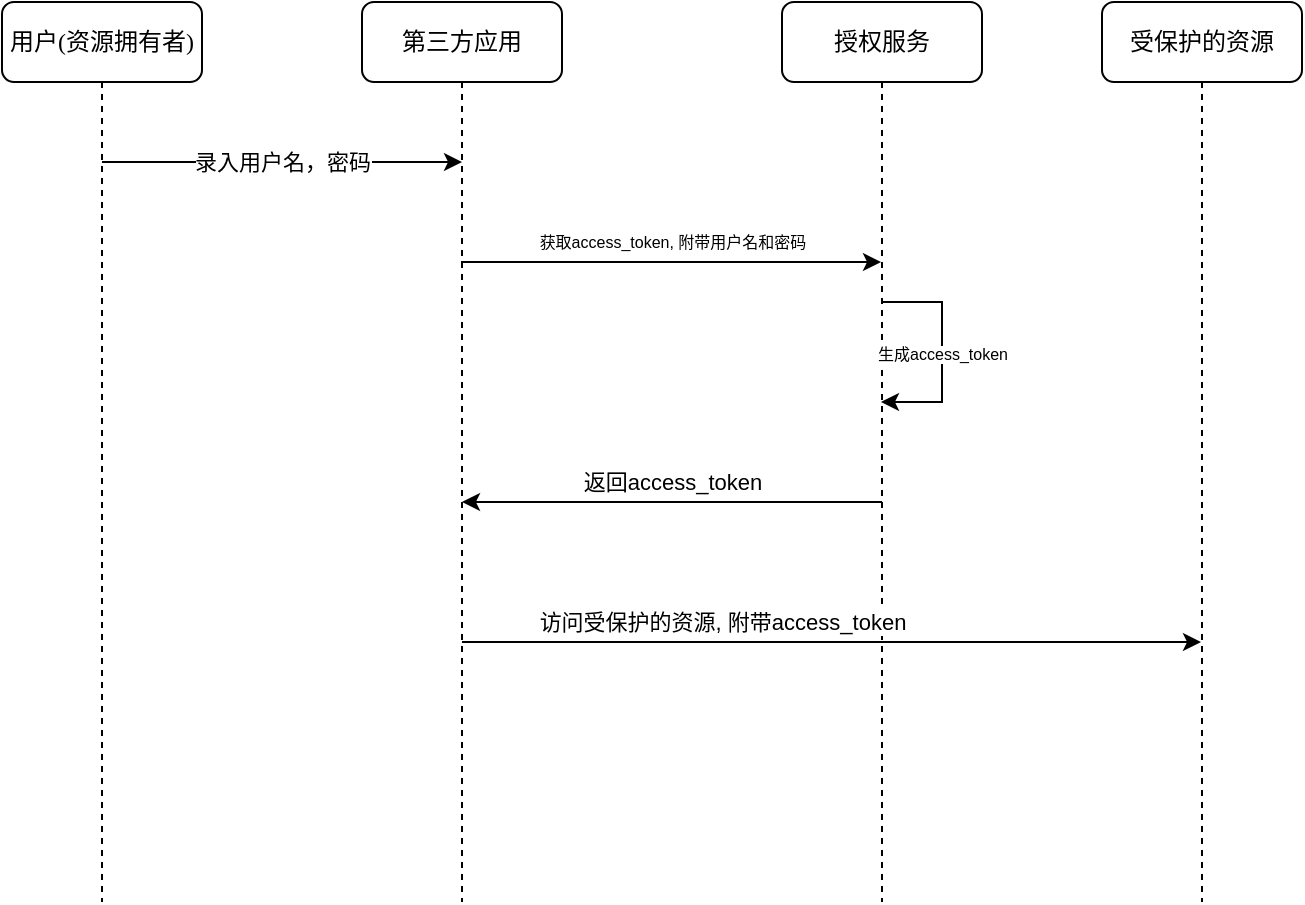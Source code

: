 <mxfile version="13.7.9" type="github"><diagram name="Page-1" id="13e1069c-82ec-6db2-03f1-153e76fe0fe0"><mxGraphModel dx="1426" dy="754" grid="1" gridSize="10" guides="1" tooltips="1" connect="1" arrows="1" fold="1" page="1" pageScale="1" pageWidth="1100" pageHeight="850" background="#ffffff" math="0" shadow="0"><root><mxCell id="0"/><mxCell id="1" parent="0"/><mxCell id="7baba1c4bc27f4b0-4" value="第三方应用" style="shape=umlLifeline;perimeter=lifelinePerimeter;whiteSpace=wrap;html=1;container=1;collapsible=0;recursiveResize=0;outlineConnect=0;rounded=1;shadow=0;comic=0;labelBackgroundColor=none;strokeWidth=1;fontFamily=Verdana;fontSize=12;align=center;" parent="1" vertex="1"><mxGeometry x="540" y="80" width="100" height="450" as="geometry"/></mxCell><mxCell id="7baba1c4bc27f4b0-5" value="授权服务" style="shape=umlLifeline;perimeter=lifelinePerimeter;whiteSpace=wrap;html=1;container=1;collapsible=0;recursiveResize=0;outlineConnect=0;rounded=1;shadow=0;comic=0;labelBackgroundColor=none;strokeWidth=1;fontFamily=Verdana;fontSize=12;align=center;" parent="1" vertex="1"><mxGeometry x="750" y="80" width="100" height="450" as="geometry"/></mxCell><mxCell id="7baba1c4bc27f4b0-6" value="受保护的资源" style="shape=umlLifeline;perimeter=lifelinePerimeter;whiteSpace=wrap;html=1;container=1;collapsible=0;recursiveResize=0;outlineConnect=0;rounded=1;shadow=0;comic=0;labelBackgroundColor=none;strokeWidth=1;fontFamily=Verdana;fontSize=12;align=center;" parent="1" vertex="1"><mxGeometry x="910" y="80" width="100" height="450" as="geometry"/></mxCell><mxCell id="NOv6J3tEDBiC9klWozkx-20" value="" style="edgeStyle=orthogonalEdgeStyle;rounded=0;orthogonalLoop=1;jettySize=auto;html=1;" parent="1" target="7baba1c4bc27f4b0-6" edge="1"><mxGeometry relative="1" as="geometry"><mxPoint x="590" y="400" as="sourcePoint"/><mxPoint x="930" y="400" as="targetPoint"/><Array as="points"><mxPoint x="870" y="400"/><mxPoint x="870" y="400"/></Array></mxGeometry></mxCell><mxCell id="NOv6J3tEDBiC9klWozkx-21" value="访问受保护的资源, 附带access_token" style="edgeLabel;html=1;align=center;verticalAlign=middle;resizable=0;points=[];" parent="NOv6J3tEDBiC9klWozkx-20" vertex="1" connectable="0"><mxGeometry x="-0.102" y="1" relative="1" as="geometry"><mxPoint x="-36" y="-9" as="offset"/></mxGeometry></mxCell><mxCell id="NOv6J3tEDBiC9klWozkx-6" value="用户(资源拥有者)" style="shape=umlLifeline;perimeter=lifelinePerimeter;whiteSpace=wrap;html=1;container=1;collapsible=0;recursiveResize=0;outlineConnect=0;rounded=1;shadow=0;comic=0;labelBackgroundColor=none;strokeWidth=1;fontFamily=Verdana;fontSize=12;align=center;" parent="1" vertex="1"><mxGeometry x="360" y="80" width="100" height="450" as="geometry"/></mxCell><mxCell id="NOv6J3tEDBiC9klWozkx-7" value="" style="endArrow=classic;html=1;" parent="1" edge="1"><mxGeometry relative="1" as="geometry"><mxPoint x="410" y="160" as="sourcePoint"/><mxPoint x="590" y="160" as="targetPoint"/><Array as="points"><mxPoint x="580" y="160"/></Array></mxGeometry></mxCell><mxCell id="NOv6J3tEDBiC9klWozkx-8" value="录入用户名，密码" style="edgeLabel;resizable=0;html=1;align=center;verticalAlign=middle;" parent="NOv6J3tEDBiC9klWozkx-7" connectable="0" vertex="1"><mxGeometry relative="1" as="geometry"/></mxCell><mxCell id="NOv6J3tEDBiC9klWozkx-12" value="" style="endArrow=classic;html=1;rounded=0;" parent="1" target="7baba1c4bc27f4b0-5" edge="1"><mxGeometry relative="1" as="geometry"><mxPoint x="589.5" y="210" as="sourcePoint"/><mxPoint x="729.5" y="210" as="targetPoint"/></mxGeometry></mxCell><mxCell id="NOv6J3tEDBiC9klWozkx-13" value="获取access_token, 附带用户名和密码" style="edgeLabel;resizable=0;html=1;align=center;verticalAlign=middle;fontSize=8;" parent="NOv6J3tEDBiC9klWozkx-12" connectable="0" vertex="1"><mxGeometry relative="1" as="geometry"><mxPoint y="-10" as="offset"/></mxGeometry></mxCell><mxCell id="TnM4diuwq1kj19ZaMo1Z-1" value="生成access_token" style="edgeStyle=none;rounded=0;orthogonalLoop=1;jettySize=auto;html=1;fontSize=8;" edge="1" parent="1" source="7baba1c4bc27f4b0-5"><mxGeometry relative="1" as="geometry"><mxPoint x="799.5" y="260" as="sourcePoint"/><mxPoint x="799.5" y="280" as="targetPoint"/><Array as="points"><mxPoint x="810" y="230"/><mxPoint x="830" y="230"/><mxPoint x="830" y="280"/></Array></mxGeometry></mxCell><mxCell id="NOv6J3tEDBiC9klWozkx-18" value="" style="endArrow=classic;html=1;" parent="1" edge="1"><mxGeometry relative="1" as="geometry"><mxPoint x="800" y="330" as="sourcePoint"/><mxPoint x="590" y="330" as="targetPoint"/><Array as="points"/></mxGeometry></mxCell><mxCell id="NOv6J3tEDBiC9klWozkx-19" value="返回access_token" style="edgeLabel;resizable=0;html=1;align=center;verticalAlign=middle;" parent="NOv6J3tEDBiC9klWozkx-18" connectable="0" vertex="1"><mxGeometry relative="1" as="geometry"><mxPoint y="-10" as="offset"/></mxGeometry></mxCell></root></mxGraphModel></diagram></mxfile>